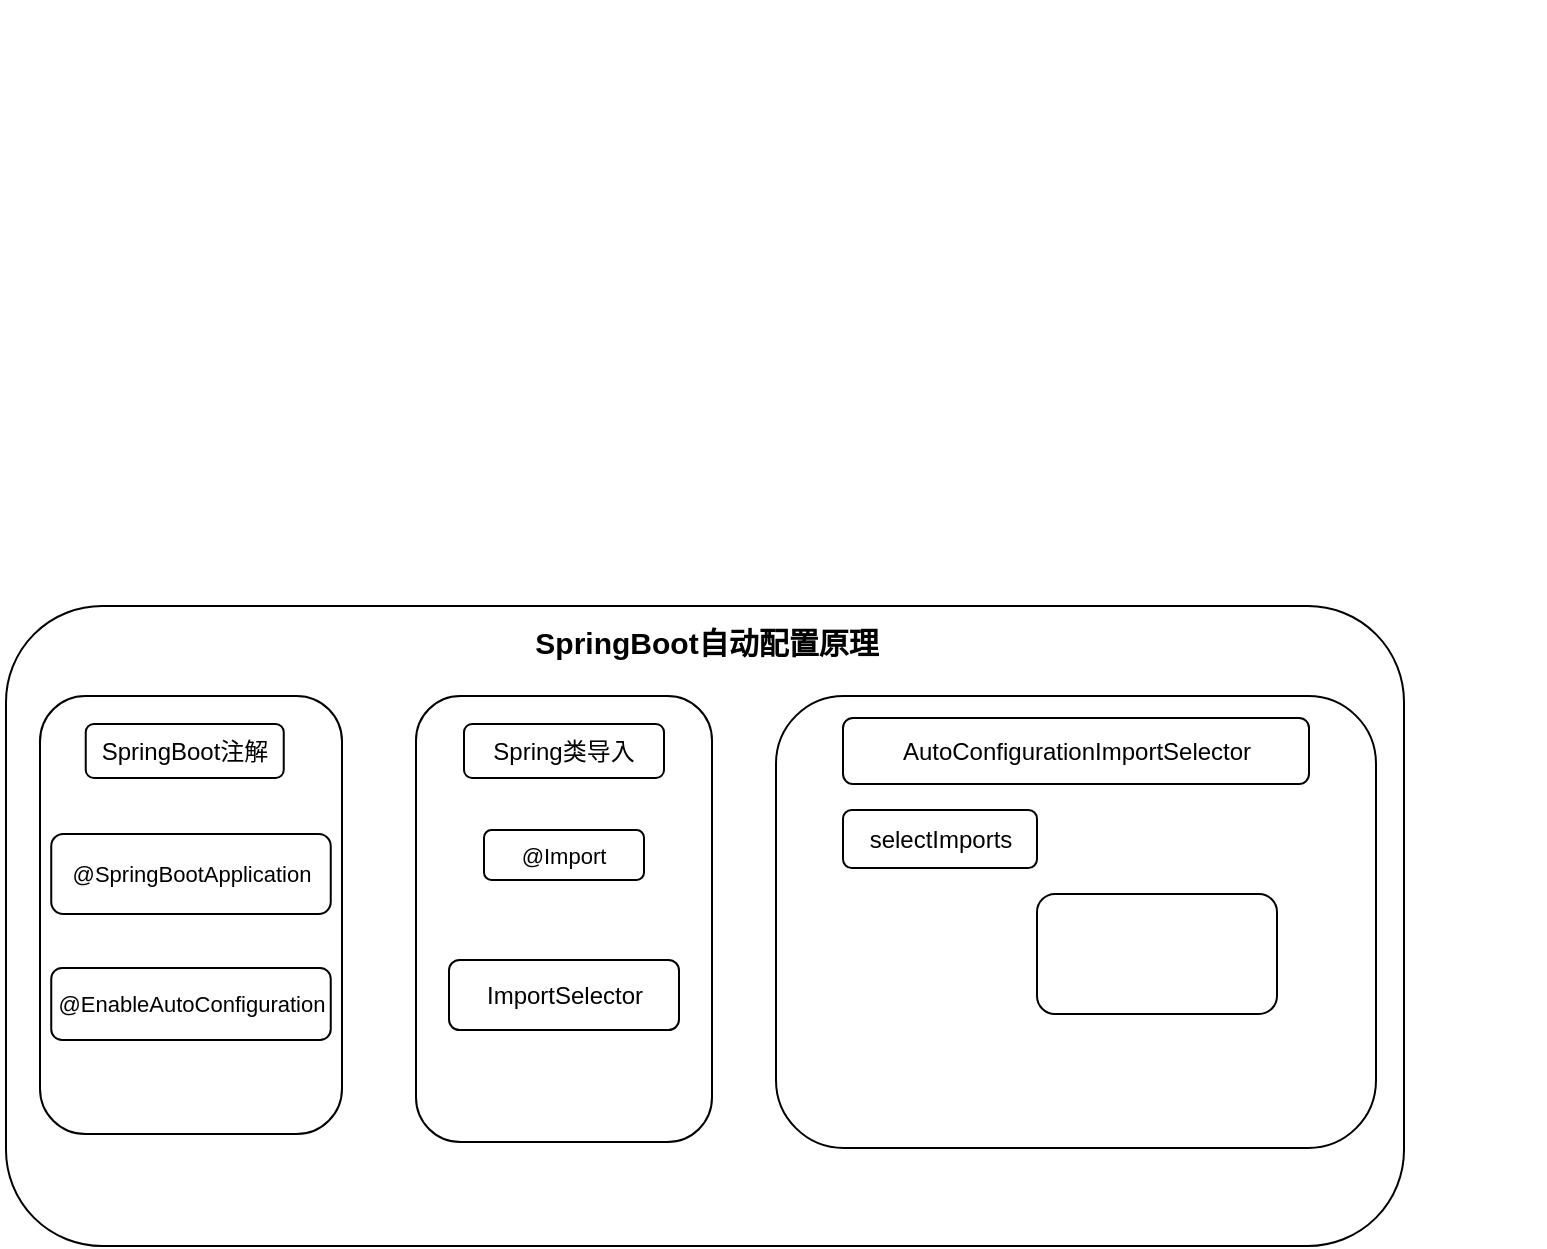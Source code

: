 <mxfile version="26.2.13">
  <diagram id="prtHgNgQTEPvFCAcTncT" name="Page-1">
    <mxGraphModel dx="1327" dy="1876" grid="0" gridSize="10" guides="1" tooltips="1" connect="1" arrows="1" fold="1" page="1" pageScale="1" pageWidth="827" pageHeight="1169" math="0" shadow="0">
      <root>
        <mxCell id="0" />
        <mxCell id="1" parent="0" />
        <mxCell id="l_rsb31kOrhmw8Uxe1vl-1" value="" style="shape=image;verticalLabelPosition=bottom;labelBackgroundColor=default;verticalAlign=top;aspect=fixed;imageAspect=0;image=https://cdn.tobebetterjavaer.com/tobebetterjavaer/images/sidebar/sanfene/spring-df77ee15-2ff0-4ec7-8e65-e4ebb8ba88f1.png;" vertex="1" parent="1">
          <mxGeometry x="102" y="-185" width="772.4" height="259.66" as="geometry" />
        </mxCell>
        <mxCell id="l_rsb31kOrhmw8Uxe1vl-25" value="" style="rounded=1;whiteSpace=wrap;html=1;" vertex="1" parent="1">
          <mxGeometry x="105" y="118" width="699" height="320" as="geometry" />
        </mxCell>
        <mxCell id="l_rsb31kOrhmw8Uxe1vl-27" value="&lt;font style=&quot;font-size: 15px;&quot;&gt;SpringBoot自动配置原理&lt;/font&gt;" style="text;strokeColor=none;fillColor=none;html=1;fontSize=24;fontStyle=1;verticalAlign=middle;align=center;" vertex="1" parent="1">
          <mxGeometry x="349" y="113" width="211" height="41" as="geometry" />
        </mxCell>
        <mxCell id="l_rsb31kOrhmw8Uxe1vl-32" value="" style="group" vertex="1" connectable="0" parent="1">
          <mxGeometry x="122" y="163" width="151" height="219" as="geometry" />
        </mxCell>
        <mxCell id="l_rsb31kOrhmw8Uxe1vl-29" value="" style="rounded=1;whiteSpace=wrap;html=1;" vertex="1" parent="l_rsb31kOrhmw8Uxe1vl-32">
          <mxGeometry width="151" height="219" as="geometry" />
        </mxCell>
        <mxCell id="l_rsb31kOrhmw8Uxe1vl-26" value="SpringBoot注解" style="rounded=1;whiteSpace=wrap;html=1;align=center;" vertex="1" parent="l_rsb31kOrhmw8Uxe1vl-32">
          <mxGeometry x="22.87" y="14" width="99" height="27" as="geometry" />
        </mxCell>
        <mxCell id="l_rsb31kOrhmw8Uxe1vl-30" value="&lt;font style=&quot;font-size: 11px;&quot;&gt;@SpringBootApplication&lt;/font&gt;" style="rounded=1;whiteSpace=wrap;html=1;" vertex="1" parent="l_rsb31kOrhmw8Uxe1vl-32">
          <mxGeometry x="5.62" y="69" width="139.75" height="40" as="geometry" />
        </mxCell>
        <mxCell id="l_rsb31kOrhmw8Uxe1vl-31" value="&lt;font style=&quot;font-size: 11px;&quot;&gt;@EnableAutoConfiguration&lt;/font&gt;" style="rounded=1;whiteSpace=wrap;html=1;" vertex="1" parent="l_rsb31kOrhmw8Uxe1vl-32">
          <mxGeometry x="5.62" y="136" width="139.75" height="36" as="geometry" />
        </mxCell>
        <mxCell id="l_rsb31kOrhmw8Uxe1vl-33" value="" style="rounded=1;whiteSpace=wrap;html=1;" vertex="1" parent="1">
          <mxGeometry x="310" y="163" width="148" height="223" as="geometry" />
        </mxCell>
        <mxCell id="l_rsb31kOrhmw8Uxe1vl-34" value="Spring类导入" style="rounded=1;whiteSpace=wrap;html=1;" vertex="1" parent="1">
          <mxGeometry x="334" y="177" width="100" height="27" as="geometry" />
        </mxCell>
        <mxCell id="l_rsb31kOrhmw8Uxe1vl-35" value="&lt;font style=&quot;font-size: 11px;&quot;&gt;@Import&lt;/font&gt;" style="rounded=1;whiteSpace=wrap;html=1;" vertex="1" parent="1">
          <mxGeometry x="344" y="230" width="80" height="25" as="geometry" />
        </mxCell>
        <mxCell id="l_rsb31kOrhmw8Uxe1vl-36" value="ImportSelector" style="rounded=1;whiteSpace=wrap;html=1;" vertex="1" parent="1">
          <mxGeometry x="326.5" y="295" width="115" height="35" as="geometry" />
        </mxCell>
        <mxCell id="l_rsb31kOrhmw8Uxe1vl-37" value="" style="rounded=1;whiteSpace=wrap;html=1;" vertex="1" parent="1">
          <mxGeometry x="490" y="163" width="300" height="226" as="geometry" />
        </mxCell>
        <mxCell id="l_rsb31kOrhmw8Uxe1vl-38" value="AutoConfigurationImportSelector" style="rounded=1;whiteSpace=wrap;html=1;" vertex="1" parent="1">
          <mxGeometry x="523.5" y="174" width="233" height="33" as="geometry" />
        </mxCell>
        <mxCell id="l_rsb31kOrhmw8Uxe1vl-39" value="selectImports" style="rounded=1;whiteSpace=wrap;html=1;" vertex="1" parent="1">
          <mxGeometry x="523.5" y="220" width="97" height="29" as="geometry" />
        </mxCell>
        <mxCell id="l_rsb31kOrhmw8Uxe1vl-41" value="" style="rounded=1;whiteSpace=wrap;html=1;" vertex="1" parent="1">
          <mxGeometry x="620.5" y="262" width="120" height="60" as="geometry" />
        </mxCell>
      </root>
    </mxGraphModel>
  </diagram>
</mxfile>
